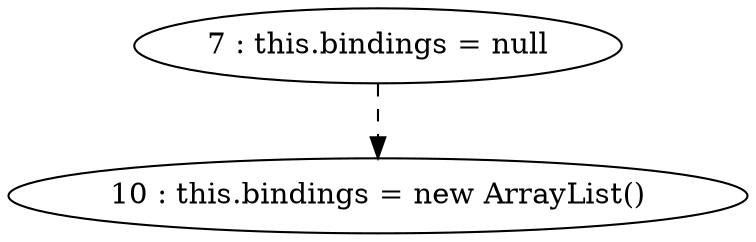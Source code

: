 digraph G {
"7 : this.bindings = null"
"7 : this.bindings = null" -> "10 : this.bindings = new ArrayList()" [style=dashed]
"10 : this.bindings = new ArrayList()"
}